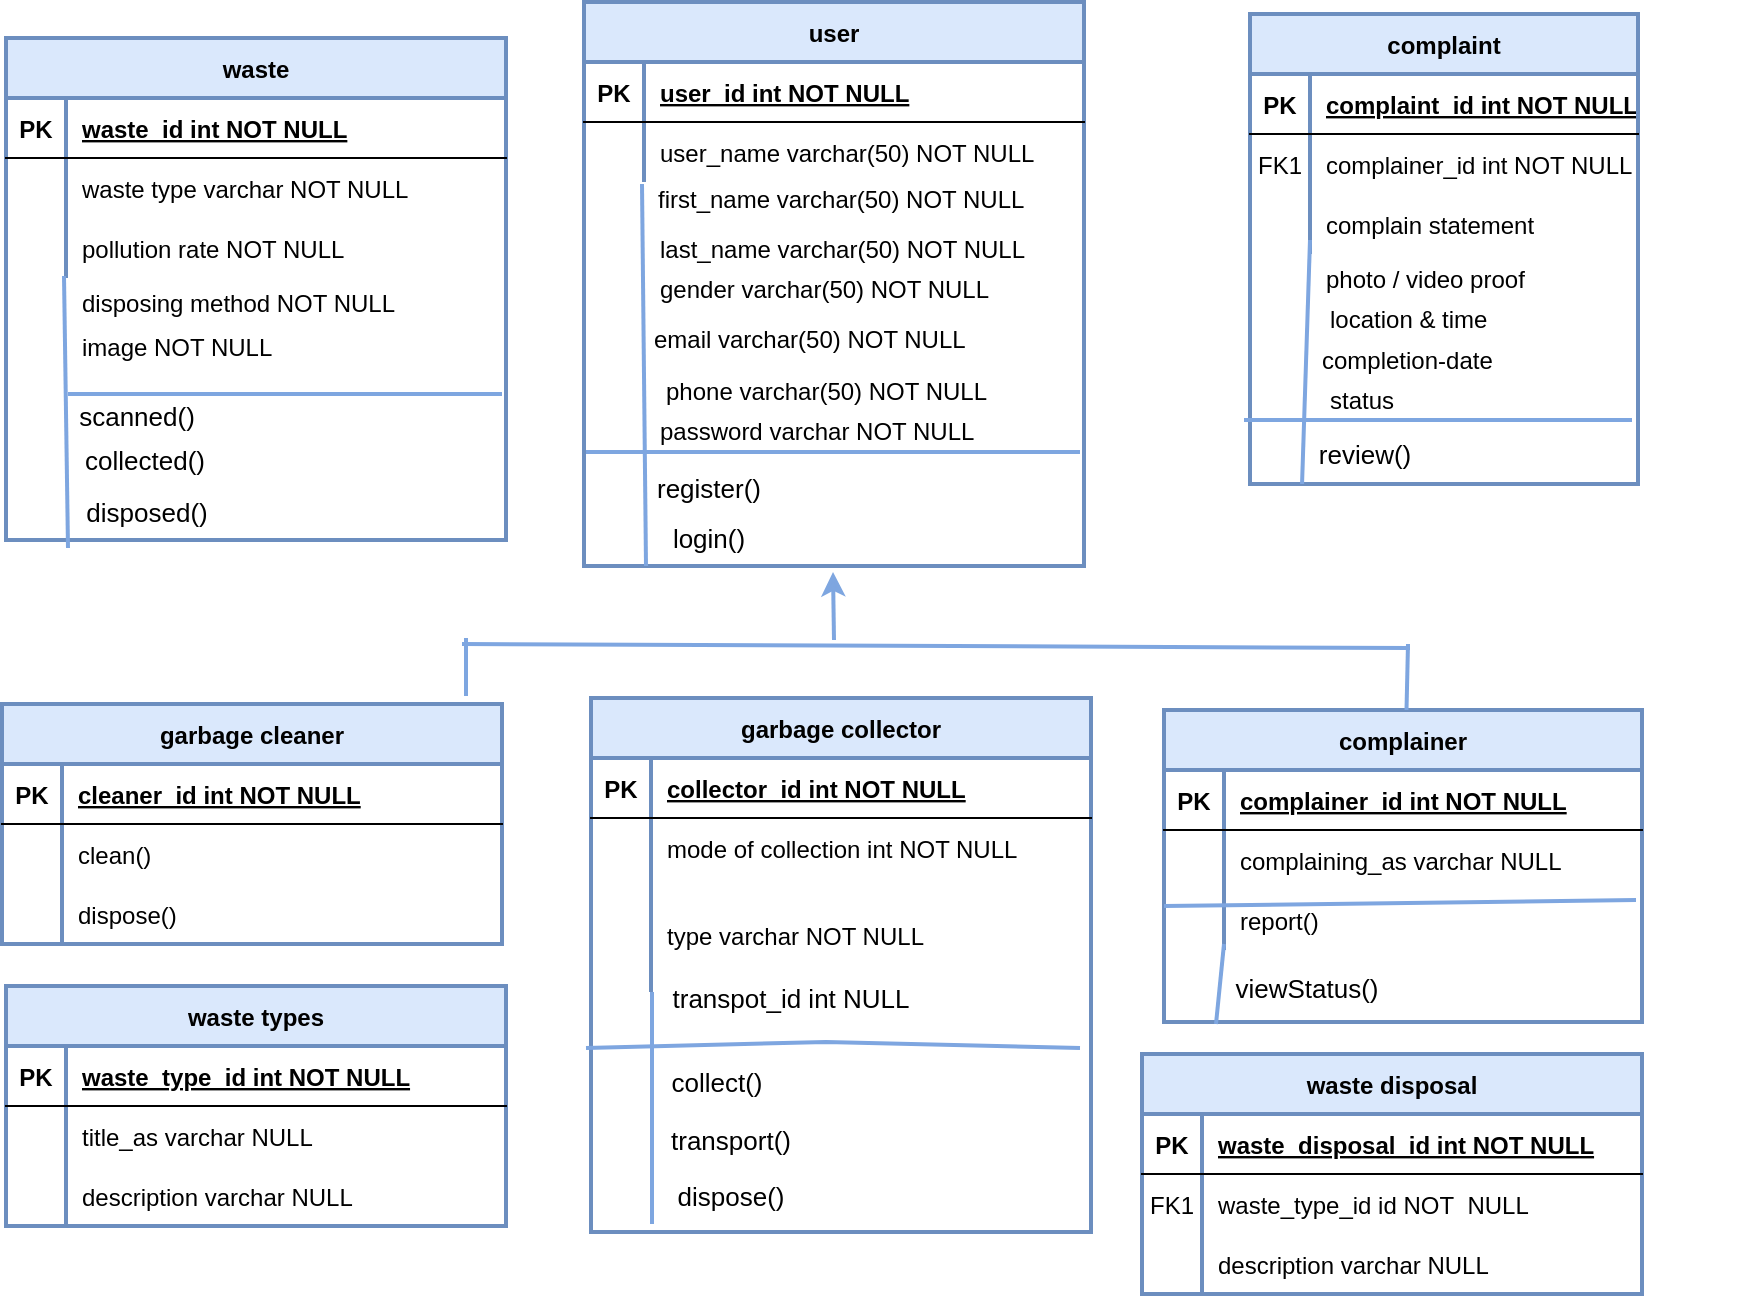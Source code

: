 <mxfile version="20.6.2" type="github"><diagram id="R2lEEEUBdFMjLlhIrx00" name="Page-1"><mxGraphModel dx="1422" dy="714" grid="0" gridSize="10" guides="1" tooltips="1" connect="1" arrows="1" fold="1" page="1" pageScale="1" pageWidth="850" pageHeight="1400" math="0" shadow="0" extFonts="Permanent Marker^https://fonts.googleapis.com/css?family=Permanent+Marker"><root><mxCell id="0"/><mxCell id="1" parent="0"/><mxCell id="C-vyLk0tnHw3VtMMgP7b-2" value="garbage cleaner" style="shape=table;startSize=30;container=1;collapsible=1;childLayout=tableLayout;fixedRows=1;rowLines=0;fontStyle=1;align=center;resizeLast=1;fillColor=#dae8fc;strokeColor=#6C8EBF;strokeWidth=2;" parent="1" vertex="1"><mxGeometry x="16" y="483" width="250" height="120" as="geometry"/></mxCell><mxCell id="C-vyLk0tnHw3VtMMgP7b-3" value="" style="shape=partialRectangle;collapsible=0;dropTarget=0;pointerEvents=0;fillColor=none;points=[[0,0.5],[1,0.5]];portConstraint=eastwest;top=0;left=0;right=0;bottom=1;" parent="C-vyLk0tnHw3VtMMgP7b-2" vertex="1"><mxGeometry y="30" width="250" height="30" as="geometry"/></mxCell><mxCell id="C-vyLk0tnHw3VtMMgP7b-4" value="PK" style="shape=partialRectangle;overflow=hidden;connectable=0;fillColor=none;top=0;left=0;bottom=0;right=0;fontStyle=1;" parent="C-vyLk0tnHw3VtMMgP7b-3" vertex="1"><mxGeometry width="30" height="30" as="geometry"><mxRectangle width="30" height="30" as="alternateBounds"/></mxGeometry></mxCell><mxCell id="C-vyLk0tnHw3VtMMgP7b-5" value="cleaner_id int NOT NULL " style="shape=partialRectangle;overflow=hidden;connectable=0;fillColor=none;top=0;left=0;bottom=0;right=0;align=left;spacingLeft=6;fontStyle=5;" parent="C-vyLk0tnHw3VtMMgP7b-3" vertex="1"><mxGeometry x="30" width="220" height="30" as="geometry"><mxRectangle width="220" height="30" as="alternateBounds"/></mxGeometry></mxCell><mxCell id="C-vyLk0tnHw3VtMMgP7b-6" value="" style="shape=partialRectangle;collapsible=0;dropTarget=0;pointerEvents=0;fillColor=none;points=[[0,0.5],[1,0.5]];portConstraint=eastwest;top=0;left=0;right=0;bottom=0;" parent="C-vyLk0tnHw3VtMMgP7b-2" vertex="1"><mxGeometry y="60" width="250" height="30" as="geometry"/></mxCell><mxCell id="C-vyLk0tnHw3VtMMgP7b-7" value="" style="shape=partialRectangle;overflow=hidden;connectable=0;fillColor=none;top=0;left=0;bottom=0;right=0;" parent="C-vyLk0tnHw3VtMMgP7b-6" vertex="1"><mxGeometry width="30" height="30" as="geometry"><mxRectangle width="30" height="30" as="alternateBounds"/></mxGeometry></mxCell><mxCell id="C-vyLk0tnHw3VtMMgP7b-8" value="clean()" style="shape=partialRectangle;overflow=hidden;connectable=0;fillColor=none;top=0;left=0;bottom=0;right=0;align=left;spacingLeft=6;" parent="C-vyLk0tnHw3VtMMgP7b-6" vertex="1"><mxGeometry x="30" width="220" height="30" as="geometry"><mxRectangle width="220" height="30" as="alternateBounds"/></mxGeometry></mxCell><mxCell id="C-vyLk0tnHw3VtMMgP7b-9" value="" style="shape=partialRectangle;collapsible=0;dropTarget=0;pointerEvents=0;fillColor=none;points=[[0,0.5],[1,0.5]];portConstraint=eastwest;top=0;left=0;right=0;bottom=0;" parent="C-vyLk0tnHw3VtMMgP7b-2" vertex="1"><mxGeometry y="90" width="250" height="30" as="geometry"/></mxCell><mxCell id="C-vyLk0tnHw3VtMMgP7b-10" value="" style="shape=partialRectangle;overflow=hidden;connectable=0;fillColor=none;top=0;left=0;bottom=0;right=0;" parent="C-vyLk0tnHw3VtMMgP7b-9" vertex="1"><mxGeometry width="30" height="30" as="geometry"><mxRectangle width="30" height="30" as="alternateBounds"/></mxGeometry></mxCell><mxCell id="C-vyLk0tnHw3VtMMgP7b-11" value="dispose()" style="shape=partialRectangle;overflow=hidden;connectable=0;fillColor=none;top=0;left=0;bottom=0;right=0;align=left;spacingLeft=6;" parent="C-vyLk0tnHw3VtMMgP7b-9" vertex="1"><mxGeometry x="30" width="220" height="30" as="geometry"><mxRectangle width="220" height="30" as="alternateBounds"/></mxGeometry></mxCell><mxCell id="C-vyLk0tnHw3VtMMgP7b-23" value="user" style="shape=table;startSize=30;container=1;collapsible=1;childLayout=tableLayout;fixedRows=1;rowLines=0;fontStyle=1;align=center;resizeLast=1;strokeWidth=2;fillColor=#dae8fc;strokeColor=#6c8ebf;" parent="1" vertex="1"><mxGeometry x="307" y="132" width="250" height="282" as="geometry"/></mxCell><mxCell id="C-vyLk0tnHw3VtMMgP7b-24" value="" style="shape=partialRectangle;collapsible=0;dropTarget=0;pointerEvents=0;fillColor=none;points=[[0,0.5],[1,0.5]];portConstraint=eastwest;top=0;left=0;right=0;bottom=1;" parent="C-vyLk0tnHw3VtMMgP7b-23" vertex="1"><mxGeometry y="30" width="250" height="30" as="geometry"/></mxCell><mxCell id="C-vyLk0tnHw3VtMMgP7b-25" value="PK" style="shape=partialRectangle;overflow=hidden;connectable=0;fillColor=none;top=0;left=0;bottom=0;right=0;fontStyle=1;" parent="C-vyLk0tnHw3VtMMgP7b-24" vertex="1"><mxGeometry width="30" height="30" as="geometry"><mxRectangle width="30" height="30" as="alternateBounds"/></mxGeometry></mxCell><mxCell id="C-vyLk0tnHw3VtMMgP7b-26" value="user_id int NOT NULL " style="shape=partialRectangle;overflow=hidden;connectable=0;fillColor=none;top=0;left=0;bottom=0;right=0;align=left;spacingLeft=6;fontStyle=5;" parent="C-vyLk0tnHw3VtMMgP7b-24" vertex="1"><mxGeometry x="30" width="220" height="30" as="geometry"><mxRectangle width="220" height="30" as="alternateBounds"/></mxGeometry></mxCell><mxCell id="C-vyLk0tnHw3VtMMgP7b-27" value="" style="shape=partialRectangle;collapsible=0;dropTarget=0;pointerEvents=0;fillColor=none;points=[[0,0.5],[1,0.5]];portConstraint=eastwest;top=0;left=0;right=0;bottom=0;" parent="C-vyLk0tnHw3VtMMgP7b-23" vertex="1"><mxGeometry y="60" width="250" height="30" as="geometry"/></mxCell><mxCell id="C-vyLk0tnHw3VtMMgP7b-28" value="" style="shape=partialRectangle;overflow=hidden;connectable=0;fillColor=none;top=0;left=0;bottom=0;right=0;" parent="C-vyLk0tnHw3VtMMgP7b-27" vertex="1"><mxGeometry width="30" height="30" as="geometry"><mxRectangle width="30" height="30" as="alternateBounds"/></mxGeometry></mxCell><mxCell id="C-vyLk0tnHw3VtMMgP7b-29" value="user_name varchar(50) NOT NULL" style="shape=partialRectangle;overflow=hidden;connectable=0;fillColor=none;top=0;left=0;bottom=0;right=0;align=left;spacingLeft=6;" parent="C-vyLk0tnHw3VtMMgP7b-27" vertex="1"><mxGeometry x="30" width="220" height="30" as="geometry"><mxRectangle width="220" height="30" as="alternateBounds"/></mxGeometry></mxCell><mxCell id="eJlddLhRXEMCNJw9pe5l-1" value="first_name varchar(50) NOT NULL" style="shape=partialRectangle;overflow=hidden;connectable=0;fillColor=none;top=0;left=0;bottom=0;right=0;align=left;spacingLeft=6;" vertex="1" parent="1"><mxGeometry x="336" y="215" width="217" height="30" as="geometry"><mxRectangle width="220" height="30" as="alternateBounds"/></mxGeometry></mxCell><mxCell id="eJlddLhRXEMCNJw9pe5l-2" value="" style="endArrow=none;html=1;rounded=0;strokeWidth=2;strokeColor=#7EA6E0;" edge="1" parent="1"><mxGeometry width="50" height="50" relative="1" as="geometry"><mxPoint x="338" y="414" as="sourcePoint"/><mxPoint x="336" y="223" as="targetPoint"/></mxGeometry></mxCell><mxCell id="eJlddLhRXEMCNJw9pe5l-3" value="last_name varchar(50) NOT NULL" style="shape=partialRectangle;overflow=hidden;connectable=0;fillColor=none;top=0;left=0;bottom=0;right=0;align=left;spacingLeft=6;" vertex="1" parent="1"><mxGeometry x="337" y="240" width="197" height="30" as="geometry"><mxRectangle width="220" height="30" as="alternateBounds"/></mxGeometry></mxCell><mxCell id="eJlddLhRXEMCNJw9pe5l-4" value="gender varchar(50) NOT NULL" style="shape=partialRectangle;overflow=hidden;connectable=0;fillColor=none;top=0;left=0;bottom=0;right=0;align=left;spacingLeft=6;" vertex="1" parent="1"><mxGeometry x="337" y="260" width="220" height="30" as="geometry"><mxRectangle width="220" height="30" as="alternateBounds"/></mxGeometry></mxCell><mxCell id="eJlddLhRXEMCNJw9pe5l-5" value="email varchar(50) NOT NULL" style="shape=partialRectangle;overflow=hidden;connectable=0;fillColor=none;top=0;left=0;bottom=0;right=0;align=left;spacingLeft=6;" vertex="1" parent="1"><mxGeometry x="334" y="285" width="220" height="30" as="geometry"><mxRectangle width="220" height="30" as="alternateBounds"/></mxGeometry></mxCell><mxCell id="eJlddLhRXEMCNJw9pe5l-6" value="phone varchar(50) NOT NULL" style="shape=partialRectangle;overflow=hidden;connectable=0;fillColor=none;top=0;left=0;bottom=0;right=0;align=left;spacingLeft=6;" vertex="1" parent="1"><mxGeometry x="340" y="311" width="220" height="30" as="geometry"><mxRectangle width="220" height="30" as="alternateBounds"/></mxGeometry></mxCell><mxCell id="eJlddLhRXEMCNJw9pe5l-16" value="complainer" style="shape=table;startSize=30;container=1;collapsible=1;childLayout=tableLayout;fixedRows=1;rowLines=0;fontStyle=1;align=center;resizeLast=1;fillColor=#dae8fc;strokeColor=#6c8ebf;strokeWidth=2;" vertex="1" parent="1"><mxGeometry x="597" y="486" width="239" height="156" as="geometry"/></mxCell><mxCell id="eJlddLhRXEMCNJw9pe5l-17" value="" style="shape=partialRectangle;collapsible=0;dropTarget=0;pointerEvents=0;fillColor=none;points=[[0,0.5],[1,0.5]];portConstraint=eastwest;top=0;left=0;right=0;bottom=1;" vertex="1" parent="eJlddLhRXEMCNJw9pe5l-16"><mxGeometry y="30" width="239" height="30" as="geometry"/></mxCell><mxCell id="eJlddLhRXEMCNJw9pe5l-18" value="PK" style="shape=partialRectangle;overflow=hidden;connectable=0;fillColor=none;top=0;left=0;bottom=0;right=0;fontStyle=1;" vertex="1" parent="eJlddLhRXEMCNJw9pe5l-17"><mxGeometry width="30" height="30" as="geometry"><mxRectangle width="30" height="30" as="alternateBounds"/></mxGeometry></mxCell><mxCell id="eJlddLhRXEMCNJw9pe5l-19" value="complainer_id int NOT NULL " style="shape=partialRectangle;overflow=hidden;connectable=0;fillColor=none;top=0;left=0;bottom=0;right=0;align=left;spacingLeft=6;fontStyle=5;" vertex="1" parent="eJlddLhRXEMCNJw9pe5l-17"><mxGeometry x="30" width="209" height="30" as="geometry"><mxRectangle width="209" height="30" as="alternateBounds"/></mxGeometry></mxCell><mxCell id="eJlddLhRXEMCNJw9pe5l-20" value="" style="shape=partialRectangle;collapsible=0;dropTarget=0;pointerEvents=0;fillColor=none;points=[[0,0.5],[1,0.5]];portConstraint=eastwest;top=0;left=0;right=0;bottom=0;" vertex="1" parent="eJlddLhRXEMCNJw9pe5l-16"><mxGeometry y="60" width="239" height="30" as="geometry"/></mxCell><mxCell id="eJlddLhRXEMCNJw9pe5l-21" value="" style="shape=partialRectangle;overflow=hidden;connectable=0;fillColor=none;top=0;left=0;bottom=0;right=0;" vertex="1" parent="eJlddLhRXEMCNJw9pe5l-20"><mxGeometry width="30" height="30" as="geometry"><mxRectangle width="30" height="30" as="alternateBounds"/></mxGeometry></mxCell><mxCell id="eJlddLhRXEMCNJw9pe5l-22" value="complaining_as varchar NULL" style="shape=partialRectangle;overflow=hidden;connectable=0;fillColor=none;top=0;left=0;bottom=0;right=0;align=left;spacingLeft=6;" vertex="1" parent="eJlddLhRXEMCNJw9pe5l-20"><mxGeometry x="30" width="209" height="30" as="geometry"><mxRectangle width="209" height="30" as="alternateBounds"/></mxGeometry></mxCell><mxCell id="eJlddLhRXEMCNJw9pe5l-23" value="" style="shape=partialRectangle;collapsible=0;dropTarget=0;pointerEvents=0;fillColor=none;points=[[0,0.5],[1,0.5]];portConstraint=eastwest;top=0;left=0;right=0;bottom=0;" vertex="1" parent="eJlddLhRXEMCNJw9pe5l-16"><mxGeometry y="90" width="239" height="30" as="geometry"/></mxCell><mxCell id="eJlddLhRXEMCNJw9pe5l-24" value="" style="shape=partialRectangle;overflow=hidden;connectable=0;fillColor=none;top=0;left=0;bottom=0;right=0;" vertex="1" parent="eJlddLhRXEMCNJw9pe5l-23"><mxGeometry width="30" height="30" as="geometry"><mxRectangle width="30" height="30" as="alternateBounds"/></mxGeometry></mxCell><mxCell id="eJlddLhRXEMCNJw9pe5l-25" value="report()" style="shape=partialRectangle;overflow=hidden;connectable=0;fillColor=none;top=0;left=0;bottom=0;right=0;align=left;spacingLeft=6;" vertex="1" parent="eJlddLhRXEMCNJw9pe5l-23"><mxGeometry x="30" width="209" height="30" as="geometry"><mxRectangle width="209" height="30" as="alternateBounds"/></mxGeometry></mxCell><mxCell id="eJlddLhRXEMCNJw9pe5l-26" value="password varchar NOT NULL" style="shape=partialRectangle;overflow=hidden;connectable=0;fillColor=none;top=0;left=0;bottom=0;right=0;align=left;spacingLeft=6;" vertex="1" parent="1"><mxGeometry x="337" y="331" width="220" height="30" as="geometry"><mxRectangle width="220" height="30" as="alternateBounds"/></mxGeometry></mxCell><mxCell id="eJlddLhRXEMCNJw9pe5l-39" value="" style="endArrow=classic;html=1;rounded=0;strokeColor=#7EA6E0;strokeWidth=2;" edge="1" parent="1"><mxGeometry width="50" height="50" relative="1" as="geometry"><mxPoint x="432" y="451" as="sourcePoint"/><mxPoint x="431.5" y="417" as="targetPoint"/></mxGeometry></mxCell><mxCell id="eJlddLhRXEMCNJw9pe5l-41" value="" style="endArrow=none;html=1;rounded=0;strokeColor=#7EA6E0;strokeWidth=2;" edge="1" parent="1"><mxGeometry width="50" height="50" relative="1" as="geometry"><mxPoint x="248" y="479" as="sourcePoint"/><mxPoint x="248" y="450" as="targetPoint"/></mxGeometry></mxCell><mxCell id="eJlddLhRXEMCNJw9pe5l-42" value="waste" style="shape=table;startSize=30;container=1;collapsible=1;childLayout=tableLayout;fixedRows=1;rowLines=0;fontStyle=1;align=center;resizeLast=1;fillColor=#dae8fc;strokeColor=#6C8EBF;strokeWidth=2;" vertex="1" parent="1"><mxGeometry x="18" y="150" width="250" height="251" as="geometry"/></mxCell><mxCell id="eJlddLhRXEMCNJw9pe5l-43" value="" style="shape=partialRectangle;collapsible=0;dropTarget=0;pointerEvents=0;fillColor=none;points=[[0,0.5],[1,0.5]];portConstraint=eastwest;top=0;left=0;right=0;bottom=1;" vertex="1" parent="eJlddLhRXEMCNJw9pe5l-42"><mxGeometry y="30" width="250" height="30" as="geometry"/></mxCell><mxCell id="eJlddLhRXEMCNJw9pe5l-44" value="PK" style="shape=partialRectangle;overflow=hidden;connectable=0;fillColor=none;top=0;left=0;bottom=0;right=0;fontStyle=1;" vertex="1" parent="eJlddLhRXEMCNJw9pe5l-43"><mxGeometry width="30" height="30" as="geometry"><mxRectangle width="30" height="30" as="alternateBounds"/></mxGeometry></mxCell><mxCell id="eJlddLhRXEMCNJw9pe5l-45" value="waste_id int NOT NULL " style="shape=partialRectangle;overflow=hidden;connectable=0;fillColor=none;top=0;left=0;bottom=0;right=0;align=left;spacingLeft=6;fontStyle=5;" vertex="1" parent="eJlddLhRXEMCNJw9pe5l-43"><mxGeometry x="30" width="220" height="30" as="geometry"><mxRectangle width="220" height="30" as="alternateBounds"/></mxGeometry></mxCell><mxCell id="eJlddLhRXEMCNJw9pe5l-46" value="" style="shape=partialRectangle;collapsible=0;dropTarget=0;pointerEvents=0;fillColor=none;points=[[0,0.5],[1,0.5]];portConstraint=eastwest;top=0;left=0;right=0;bottom=0;" vertex="1" parent="eJlddLhRXEMCNJw9pe5l-42"><mxGeometry y="60" width="250" height="30" as="geometry"/></mxCell><mxCell id="eJlddLhRXEMCNJw9pe5l-47" value="" style="shape=partialRectangle;overflow=hidden;connectable=0;fillColor=none;top=0;left=0;bottom=0;right=0;" vertex="1" parent="eJlddLhRXEMCNJw9pe5l-46"><mxGeometry width="30" height="30" as="geometry"><mxRectangle width="30" height="30" as="alternateBounds"/></mxGeometry></mxCell><mxCell id="eJlddLhRXEMCNJw9pe5l-48" value="waste type varchar NOT NULL" style="shape=partialRectangle;overflow=hidden;connectable=0;fillColor=none;top=0;left=0;bottom=0;right=0;align=left;spacingLeft=6;" vertex="1" parent="eJlddLhRXEMCNJw9pe5l-46"><mxGeometry x="30" width="220" height="30" as="geometry"><mxRectangle width="220" height="30" as="alternateBounds"/></mxGeometry></mxCell><mxCell id="eJlddLhRXEMCNJw9pe5l-49" value="" style="shape=partialRectangle;collapsible=0;dropTarget=0;pointerEvents=0;fillColor=none;points=[[0,0.5],[1,0.5]];portConstraint=eastwest;top=0;left=0;right=0;bottom=0;" vertex="1" parent="eJlddLhRXEMCNJw9pe5l-42"><mxGeometry y="90" width="250" height="30" as="geometry"/></mxCell><mxCell id="eJlddLhRXEMCNJw9pe5l-50" value="" style="shape=partialRectangle;overflow=hidden;connectable=0;fillColor=none;top=0;left=0;bottom=0;right=0;" vertex="1" parent="eJlddLhRXEMCNJw9pe5l-49"><mxGeometry width="30" height="30" as="geometry"><mxRectangle width="30" height="30" as="alternateBounds"/></mxGeometry></mxCell><mxCell id="eJlddLhRXEMCNJw9pe5l-51" value="pollution rate NOT NULL" style="shape=partialRectangle;overflow=hidden;connectable=0;fillColor=none;top=0;left=0;bottom=0;right=0;align=left;spacingLeft=6;" vertex="1" parent="eJlddLhRXEMCNJw9pe5l-49"><mxGeometry x="30" width="220" height="30" as="geometry"><mxRectangle width="220" height="30" as="alternateBounds"/></mxGeometry></mxCell><mxCell id="eJlddLhRXEMCNJw9pe5l-52" value="complaint" style="shape=table;startSize=30;container=1;collapsible=1;childLayout=tableLayout;fixedRows=1;rowLines=0;fontStyle=1;align=center;resizeLast=1;fillColor=#dae8fc;strokeColor=#6C8EBF;strokeWidth=2;" vertex="1" parent="1"><mxGeometry x="640" y="138" width="194" height="235" as="geometry"/></mxCell><mxCell id="eJlddLhRXEMCNJw9pe5l-53" value="" style="shape=partialRectangle;collapsible=0;dropTarget=0;pointerEvents=0;fillColor=none;points=[[0,0.5],[1,0.5]];portConstraint=eastwest;top=0;left=0;right=0;bottom=1;" vertex="1" parent="eJlddLhRXEMCNJw9pe5l-52"><mxGeometry y="30" width="194" height="30" as="geometry"/></mxCell><mxCell id="eJlddLhRXEMCNJw9pe5l-54" value="PK" style="shape=partialRectangle;overflow=hidden;connectable=0;fillColor=none;top=0;left=0;bottom=0;right=0;fontStyle=1;" vertex="1" parent="eJlddLhRXEMCNJw9pe5l-53"><mxGeometry width="30" height="30" as="geometry"><mxRectangle width="30" height="30" as="alternateBounds"/></mxGeometry></mxCell><mxCell id="eJlddLhRXEMCNJw9pe5l-55" value="complaint_id int NOT NULL " style="shape=partialRectangle;overflow=hidden;connectable=0;fillColor=none;top=0;left=0;bottom=0;right=0;align=left;spacingLeft=6;fontStyle=5;" vertex="1" parent="eJlddLhRXEMCNJw9pe5l-53"><mxGeometry x="30" width="164" height="30" as="geometry"><mxRectangle width="164" height="30" as="alternateBounds"/></mxGeometry></mxCell><mxCell id="eJlddLhRXEMCNJw9pe5l-56" value="" style="shape=partialRectangle;collapsible=0;dropTarget=0;pointerEvents=0;fillColor=none;points=[[0,0.5],[1,0.5]];portConstraint=eastwest;top=0;left=0;right=0;bottom=0;" vertex="1" parent="eJlddLhRXEMCNJw9pe5l-52"><mxGeometry y="60" width="194" height="30" as="geometry"/></mxCell><mxCell id="eJlddLhRXEMCNJw9pe5l-57" value="FK1" style="shape=partialRectangle;overflow=hidden;connectable=0;fillColor=none;top=0;left=0;bottom=0;right=0;" vertex="1" parent="eJlddLhRXEMCNJw9pe5l-56"><mxGeometry width="30" height="30" as="geometry"><mxRectangle width="30" height="30" as="alternateBounds"/></mxGeometry></mxCell><mxCell id="eJlddLhRXEMCNJw9pe5l-58" value="complainer_id int NOT NULL" style="shape=partialRectangle;overflow=hidden;connectable=0;fillColor=none;top=0;left=0;bottom=0;right=0;align=left;spacingLeft=6;" vertex="1" parent="eJlddLhRXEMCNJw9pe5l-56"><mxGeometry x="30" width="164" height="30" as="geometry"><mxRectangle width="164" height="30" as="alternateBounds"/></mxGeometry></mxCell><mxCell id="eJlddLhRXEMCNJw9pe5l-59" value="" style="shape=partialRectangle;collapsible=0;dropTarget=0;pointerEvents=0;fillColor=none;points=[[0,0.5],[1,0.5]];portConstraint=eastwest;top=0;left=0;right=0;bottom=0;" vertex="1" parent="eJlddLhRXEMCNJw9pe5l-52"><mxGeometry y="90" width="194" height="30" as="geometry"/></mxCell><mxCell id="eJlddLhRXEMCNJw9pe5l-60" value="" style="shape=partialRectangle;overflow=hidden;connectable=0;fillColor=none;top=0;left=0;bottom=0;right=0;" vertex="1" parent="eJlddLhRXEMCNJw9pe5l-59"><mxGeometry width="30" height="30" as="geometry"><mxRectangle width="30" height="30" as="alternateBounds"/></mxGeometry></mxCell><mxCell id="eJlddLhRXEMCNJw9pe5l-61" value="complain statement" style="shape=partialRectangle;overflow=hidden;connectable=0;fillColor=none;top=0;left=0;bottom=0;right=0;align=left;spacingLeft=6;" vertex="1" parent="eJlddLhRXEMCNJw9pe5l-59"><mxGeometry x="30" width="164" height="30" as="geometry"><mxRectangle width="164" height="30" as="alternateBounds"/></mxGeometry></mxCell><mxCell id="eJlddLhRXEMCNJw9pe5l-75" value="" style="shape=partialRectangle;collapsible=0;dropTarget=0;pointerEvents=0;fillColor=none;points=[[0,0.5],[1,0.5]];portConstraint=eastwest;top=0;left=0;right=0;bottom=0;" vertex="1" parent="1"><mxGeometry x="642" y="275" width="250" height="30" as="geometry"/></mxCell><mxCell id="eJlddLhRXEMCNJw9pe5l-76" value="" style="shape=partialRectangle;overflow=hidden;connectable=0;fillColor=none;top=0;left=0;bottom=0;right=0;" vertex="1" parent="eJlddLhRXEMCNJw9pe5l-75"><mxGeometry width="30" height="30" as="geometry"><mxRectangle width="30" height="30" as="alternateBounds"/></mxGeometry></mxCell><mxCell id="eJlddLhRXEMCNJw9pe5l-77" value="location &amp; time" style="shape=partialRectangle;overflow=hidden;connectable=0;fillColor=none;top=0;left=0;bottom=0;right=0;align=left;spacingLeft=6;" vertex="1" parent="eJlddLhRXEMCNJw9pe5l-75"><mxGeometry x="30" width="220" height="30" as="geometry"><mxRectangle width="220" height="30" as="alternateBounds"/></mxGeometry></mxCell><mxCell id="eJlddLhRXEMCNJw9pe5l-78" value="" style="shape=partialRectangle;collapsible=0;dropTarget=0;pointerEvents=0;fillColor=none;points=[[0,0.5],[1,0.5]];portConstraint=eastwest;top=0;left=0;right=0;bottom=0;" vertex="1" parent="1"><mxGeometry x="640" y="253.5" width="250" height="33" as="geometry"/></mxCell><mxCell id="eJlddLhRXEMCNJw9pe5l-79" value="" style="shape=partialRectangle;overflow=hidden;connectable=0;fillColor=none;top=0;left=0;bottom=0;right=0;" vertex="1" parent="eJlddLhRXEMCNJw9pe5l-78"><mxGeometry width="30" height="33" as="geometry"><mxRectangle width="30" height="30" as="alternateBounds"/></mxGeometry></mxCell><mxCell id="eJlddLhRXEMCNJw9pe5l-80" value="photo / video proof" style="shape=partialRectangle;overflow=hidden;connectable=0;fillColor=none;top=0;left=0;bottom=0;right=0;align=left;spacingLeft=6;" vertex="1" parent="eJlddLhRXEMCNJw9pe5l-78"><mxGeometry x="30" width="220" height="33" as="geometry"><mxRectangle width="220" height="30" as="alternateBounds"/></mxGeometry></mxCell><mxCell id="eJlddLhRXEMCNJw9pe5l-81" value="" style="endArrow=none;html=1;rounded=0;strokeColor=#7EA6E0;strokeWidth=2;exitX=0.016;exitY=1.036;exitDx=0;exitDy=0;exitPerimeter=0;" edge="1" parent="1" source="eJlddLhRXEMCNJw9pe5l-148"><mxGeometry width="50" height="50" relative="1" as="geometry"><mxPoint x="673" y="405" as="sourcePoint"/><mxPoint x="670" y="251" as="targetPoint"/></mxGeometry></mxCell><mxCell id="eJlddLhRXEMCNJw9pe5l-82" value="completion-date" style="shape=partialRectangle;overflow=hidden;connectable=0;fillColor=none;top=0;left=0;bottom=0;right=0;align=left;spacingLeft=6;" vertex="1" parent="1"><mxGeometry x="668" y="294" width="220" height="33" as="geometry"><mxRectangle width="220" height="30" as="alternateBounds"/></mxGeometry></mxCell><mxCell id="eJlddLhRXEMCNJw9pe5l-83" value="status" style="shape=partialRectangle;overflow=hidden;connectable=0;fillColor=none;top=0;left=0;bottom=0;right=0;align=left;spacingLeft=6;" vertex="1" parent="1"><mxGeometry x="672" y="314" width="220" height="33" as="geometry"><mxRectangle width="220" height="30" as="alternateBounds"/></mxGeometry></mxCell><mxCell id="eJlddLhRXEMCNJw9pe5l-86" value="" style="endArrow=none;html=1;rounded=0;strokeColor=#7EA6E0;strokeWidth=2;" edge="1" parent="1"><mxGeometry width="50" height="50" relative="1" as="geometry"><mxPoint x="555" y="357" as="sourcePoint"/><mxPoint x="308" y="357" as="targetPoint"/></mxGeometry></mxCell><mxCell id="eJlddLhRXEMCNJw9pe5l-87" value="&lt;font style=&quot;font-size: 13px;&quot;&gt;register()&lt;/font&gt;" style="text;html=1;align=center;verticalAlign=middle;resizable=0;points=[];autosize=1;strokeColor=none;fillColor=none;" vertex="1" parent="1"><mxGeometry x="334" y="361" width="70" height="28" as="geometry"/></mxCell><mxCell id="eJlddLhRXEMCNJw9pe5l-88" value="&lt;font style=&quot;font-size: 13px;&quot;&gt;login()&lt;/font&gt;" style="text;html=1;align=center;verticalAlign=middle;resizable=0;points=[];autosize=1;strokeColor=none;fillColor=none;" vertex="1" parent="1"><mxGeometry x="342" y="386" width="54" height="28" as="geometry"/></mxCell><mxCell id="eJlddLhRXEMCNJw9pe5l-89" value="garbage collector" style="shape=table;startSize=30;container=1;collapsible=1;childLayout=tableLayout;fixedRows=1;rowLines=0;fontStyle=1;align=center;resizeLast=1;fillColor=#dae8fc;strokeColor=#6c8ebf;strokeWidth=2;" vertex="1" parent="1"><mxGeometry x="310.5" y="480" width="250" height="267" as="geometry"/></mxCell><mxCell id="eJlddLhRXEMCNJw9pe5l-90" value="" style="shape=partialRectangle;collapsible=0;dropTarget=0;pointerEvents=0;fillColor=none;points=[[0,0.5],[1,0.5]];portConstraint=eastwest;top=0;left=0;right=0;bottom=1;" vertex="1" parent="eJlddLhRXEMCNJw9pe5l-89"><mxGeometry y="30" width="250" height="30" as="geometry"/></mxCell><mxCell id="eJlddLhRXEMCNJw9pe5l-91" value="PK" style="shape=partialRectangle;overflow=hidden;connectable=0;fillColor=none;top=0;left=0;bottom=0;right=0;fontStyle=1;" vertex="1" parent="eJlddLhRXEMCNJw9pe5l-90"><mxGeometry width="30" height="30" as="geometry"><mxRectangle width="30" height="30" as="alternateBounds"/></mxGeometry></mxCell><mxCell id="eJlddLhRXEMCNJw9pe5l-92" value="collector_id int NOT NULL " style="shape=partialRectangle;overflow=hidden;connectable=0;fillColor=none;top=0;left=0;bottom=0;right=0;align=left;spacingLeft=6;fontStyle=5;" vertex="1" parent="eJlddLhRXEMCNJw9pe5l-90"><mxGeometry x="30" width="220" height="30" as="geometry"><mxRectangle width="220" height="30" as="alternateBounds"/></mxGeometry></mxCell><mxCell id="eJlddLhRXEMCNJw9pe5l-93" value="" style="shape=partialRectangle;collapsible=0;dropTarget=0;pointerEvents=0;fillColor=none;points=[[0,0.5],[1,0.5]];portConstraint=eastwest;top=0;left=0;right=0;bottom=0;" vertex="1" parent="eJlddLhRXEMCNJw9pe5l-89"><mxGeometry y="60" width="250" height="30" as="geometry"/></mxCell><mxCell id="eJlddLhRXEMCNJw9pe5l-94" value="" style="shape=partialRectangle;overflow=hidden;connectable=0;fillColor=none;top=0;left=0;bottom=0;right=0;" vertex="1" parent="eJlddLhRXEMCNJw9pe5l-93"><mxGeometry width="30" height="30" as="geometry"><mxRectangle width="30" height="30" as="alternateBounds"/></mxGeometry></mxCell><mxCell id="eJlddLhRXEMCNJw9pe5l-95" value="mode of collection int NOT NULL" style="shape=partialRectangle;overflow=hidden;connectable=0;fillColor=none;top=0;left=0;bottom=0;right=0;align=left;spacingLeft=6;" vertex="1" parent="eJlddLhRXEMCNJw9pe5l-93"><mxGeometry x="30" width="220" height="30" as="geometry"><mxRectangle width="220" height="30" as="alternateBounds"/></mxGeometry></mxCell><mxCell id="eJlddLhRXEMCNJw9pe5l-96" value="" style="shape=partialRectangle;collapsible=0;dropTarget=0;pointerEvents=0;fillColor=none;points=[[0,0.5],[1,0.5]];portConstraint=eastwest;top=0;left=0;right=0;bottom=0;" vertex="1" parent="eJlddLhRXEMCNJw9pe5l-89"><mxGeometry y="90" width="250" height="57" as="geometry"/></mxCell><mxCell id="eJlddLhRXEMCNJw9pe5l-97" value="" style="shape=partialRectangle;overflow=hidden;connectable=0;fillColor=none;top=0;left=0;bottom=0;right=0;" vertex="1" parent="eJlddLhRXEMCNJw9pe5l-96"><mxGeometry width="30" height="57" as="geometry"><mxRectangle width="30" height="57" as="alternateBounds"/></mxGeometry></mxCell><mxCell id="eJlddLhRXEMCNJw9pe5l-98" value="type varchar NOT NULL" style="shape=partialRectangle;overflow=hidden;connectable=0;fillColor=none;top=0;left=0;bottom=0;right=0;align=left;spacingLeft=6;" vertex="1" parent="eJlddLhRXEMCNJw9pe5l-96"><mxGeometry x="30" width="220" height="57" as="geometry"><mxRectangle width="220" height="57" as="alternateBounds"/></mxGeometry></mxCell><mxCell id="eJlddLhRXEMCNJw9pe5l-113" value="" style="endArrow=none;html=1;rounded=0;strokeColor=#7EA6E0;strokeWidth=2;fontSize=13;exitX=0.116;exitY=0.967;exitDx=0;exitDy=0;exitPerimeter=0;" edge="1" parent="1" source="eJlddLhRXEMCNJw9pe5l-49"><mxGeometry relative="1" as="geometry"><mxPoint x="81" y="380" as="sourcePoint"/><mxPoint x="49" y="405" as="targetPoint"/><Array as="points"/></mxGeometry></mxCell><mxCell id="eJlddLhRXEMCNJw9pe5l-114" value="disposing method NOT NULL" style="shape=partialRectangle;overflow=hidden;connectable=0;fillColor=none;top=0;left=0;bottom=0;right=0;align=left;spacingLeft=6;" vertex="1" parent="1"><mxGeometry x="48" y="267" width="220" height="30" as="geometry"><mxRectangle width="220" height="30" as="alternateBounds"/></mxGeometry></mxCell><mxCell id="eJlddLhRXEMCNJw9pe5l-115" value="image NOT NULL" style="shape=partialRectangle;overflow=hidden;connectable=0;fillColor=none;top=0;left=0;bottom=0;right=0;align=left;spacingLeft=6;" vertex="1" parent="1"><mxGeometry x="48" y="289" width="220" height="30" as="geometry"><mxRectangle width="220" height="30" as="alternateBounds"/></mxGeometry></mxCell><mxCell id="eJlddLhRXEMCNJw9pe5l-116" value="" style="endArrow=none;html=1;rounded=0;strokeColor=#7EA6E0;strokeWidth=2;fontSize=13;" edge="1" parent="1"><mxGeometry width="50" height="50" relative="1" as="geometry"><mxPoint x="49" y="328" as="sourcePoint"/><mxPoint x="266" y="328" as="targetPoint"/></mxGeometry></mxCell><mxCell id="eJlddLhRXEMCNJw9pe5l-117" value="scanned()" style="text;html=1;align=center;verticalAlign=middle;resizable=0;points=[];autosize=1;strokeColor=none;fillColor=none;fontSize=13;" vertex="1" parent="1"><mxGeometry x="45" y="325" width="76" height="28" as="geometry"/></mxCell><mxCell id="eJlddLhRXEMCNJw9pe5l-118" value="collected()" style="text;html=1;align=center;verticalAlign=middle;resizable=0;points=[];autosize=1;strokeColor=none;fillColor=none;fontSize=13;" vertex="1" parent="1"><mxGeometry x="48" y="347" width="78" height="28" as="geometry"/></mxCell><mxCell id="eJlddLhRXEMCNJw9pe5l-119" value="disposed()" style="text;html=1;align=center;verticalAlign=middle;resizable=0;points=[];autosize=1;strokeColor=none;fillColor=none;fontSize=13;" vertex="1" parent="1"><mxGeometry x="48" y="373" width="79" height="28" as="geometry"/></mxCell><mxCell id="eJlddLhRXEMCNJw9pe5l-120" value="" style="endArrow=none;html=1;rounded=0;strokeColor=#7EA6E0;strokeWidth=2;fontSize=13;" edge="1" parent="1"><mxGeometry width="50" height="50" relative="1" as="geometry"><mxPoint x="637" y="341" as="sourcePoint"/><mxPoint x="831" y="341" as="targetPoint"/></mxGeometry></mxCell><mxCell id="eJlddLhRXEMCNJw9pe5l-127" value="waste types" style="shape=table;startSize=30;container=1;collapsible=1;childLayout=tableLayout;fixedRows=1;rowLines=0;fontStyle=1;align=center;resizeLast=1;fillColor=#dae8fc;strokeColor=#6c8ebf;strokeWidth=2;" vertex="1" parent="1"><mxGeometry x="18" y="624" width="250" height="120" as="geometry"/></mxCell><mxCell id="eJlddLhRXEMCNJw9pe5l-128" value="" style="shape=partialRectangle;collapsible=0;dropTarget=0;pointerEvents=0;fillColor=none;points=[[0,0.5],[1,0.5]];portConstraint=eastwest;top=0;left=0;right=0;bottom=1;" vertex="1" parent="eJlddLhRXEMCNJw9pe5l-127"><mxGeometry y="30" width="250" height="30" as="geometry"/></mxCell><mxCell id="eJlddLhRXEMCNJw9pe5l-129" value="PK" style="shape=partialRectangle;overflow=hidden;connectable=0;fillColor=none;top=0;left=0;bottom=0;right=0;fontStyle=1;" vertex="1" parent="eJlddLhRXEMCNJw9pe5l-128"><mxGeometry width="30" height="30" as="geometry"><mxRectangle width="30" height="30" as="alternateBounds"/></mxGeometry></mxCell><mxCell id="eJlddLhRXEMCNJw9pe5l-130" value="waste_type_id int NOT NULL " style="shape=partialRectangle;overflow=hidden;connectable=0;fillColor=none;top=0;left=0;bottom=0;right=0;align=left;spacingLeft=6;fontStyle=5;" vertex="1" parent="eJlddLhRXEMCNJw9pe5l-128"><mxGeometry x="30" width="220" height="30" as="geometry"><mxRectangle width="220" height="30" as="alternateBounds"/></mxGeometry></mxCell><mxCell id="eJlddLhRXEMCNJw9pe5l-131" value="" style="shape=partialRectangle;collapsible=0;dropTarget=0;pointerEvents=0;fillColor=none;points=[[0,0.5],[1,0.5]];portConstraint=eastwest;top=0;left=0;right=0;bottom=0;" vertex="1" parent="eJlddLhRXEMCNJw9pe5l-127"><mxGeometry y="60" width="250" height="30" as="geometry"/></mxCell><mxCell id="eJlddLhRXEMCNJw9pe5l-132" value="" style="shape=partialRectangle;overflow=hidden;connectable=0;fillColor=none;top=0;left=0;bottom=0;right=0;" vertex="1" parent="eJlddLhRXEMCNJw9pe5l-131"><mxGeometry width="30" height="30" as="geometry"><mxRectangle width="30" height="30" as="alternateBounds"/></mxGeometry></mxCell><mxCell id="eJlddLhRXEMCNJw9pe5l-133" value="title_as varchar NULL" style="shape=partialRectangle;overflow=hidden;connectable=0;fillColor=none;top=0;left=0;bottom=0;right=0;align=left;spacingLeft=6;" vertex="1" parent="eJlddLhRXEMCNJw9pe5l-131"><mxGeometry x="30" width="220" height="30" as="geometry"><mxRectangle width="220" height="30" as="alternateBounds"/></mxGeometry></mxCell><mxCell id="eJlddLhRXEMCNJw9pe5l-134" value="" style="shape=partialRectangle;collapsible=0;dropTarget=0;pointerEvents=0;fillColor=none;points=[[0,0.5],[1,0.5]];portConstraint=eastwest;top=0;left=0;right=0;bottom=0;" vertex="1" parent="eJlddLhRXEMCNJw9pe5l-127"><mxGeometry y="90" width="250" height="30" as="geometry"/></mxCell><mxCell id="eJlddLhRXEMCNJw9pe5l-135" value="" style="shape=partialRectangle;overflow=hidden;connectable=0;fillColor=none;top=0;left=0;bottom=0;right=0;" vertex="1" parent="eJlddLhRXEMCNJw9pe5l-134"><mxGeometry width="30" height="30" as="geometry"><mxRectangle width="30" height="30" as="alternateBounds"/></mxGeometry></mxCell><mxCell id="eJlddLhRXEMCNJw9pe5l-136" value="description varchar NULL" style="shape=partialRectangle;overflow=hidden;connectable=0;fillColor=none;top=0;left=0;bottom=0;right=0;align=left;spacingLeft=6;" vertex="1" parent="eJlddLhRXEMCNJw9pe5l-134"><mxGeometry x="30" width="220" height="30" as="geometry"><mxRectangle width="220" height="30" as="alternateBounds"/></mxGeometry></mxCell><mxCell id="eJlddLhRXEMCNJw9pe5l-137" value="" style="endArrow=none;html=1;rounded=0;strokeColor=#7EA6E0;strokeWidth=2;fontSize=13;" edge="1" parent="1"><mxGeometry width="50" height="50" relative="1" as="geometry"><mxPoint x="246" y="453" as="sourcePoint"/><mxPoint x="720" y="455" as="targetPoint"/></mxGeometry></mxCell><mxCell id="eJlddLhRXEMCNJw9pe5l-138" value="" style="endArrow=none;html=1;rounded=0;strokeColor=#7EA6E0;strokeWidth=2;fontSize=13;" edge="1" parent="1" source="eJlddLhRXEMCNJw9pe5l-16"><mxGeometry width="50" height="50" relative="1" as="geometry"><mxPoint x="668" y="498" as="sourcePoint"/><mxPoint x="719" y="453" as="targetPoint"/></mxGeometry></mxCell><mxCell id="eJlddLhRXEMCNJw9pe5l-139" value="" style="endArrow=none;html=1;rounded=0;strokeColor=#7EA6E0;strokeWidth=2;fontSize=13;entryX=0.122;entryY=1;entryDx=0;entryDy=0;entryPerimeter=0;" edge="1" parent="1" target="eJlddLhRXEMCNJw9pe5l-96"><mxGeometry width="50" height="50" relative="1" as="geometry"><mxPoint x="341" y="743" as="sourcePoint"/><mxPoint x="379" y="415" as="targetPoint"/></mxGeometry></mxCell><mxCell id="eJlddLhRXEMCNJw9pe5l-140" value="transpot_id int NULL" style="text;html=1;align=center;verticalAlign=middle;resizable=0;points=[];autosize=1;strokeColor=none;fillColor=none;fontSize=13;" vertex="1" parent="1"><mxGeometry x="342" y="616" width="136" height="28" as="geometry"/></mxCell><mxCell id="eJlddLhRXEMCNJw9pe5l-141" value="" style="endArrow=none;html=1;rounded=0;strokeColor=#7EA6E0;strokeWidth=2;fontSize=13;" edge="1" parent="1"><mxGeometry width="50" height="50" relative="1" as="geometry"><mxPoint x="308" y="655" as="sourcePoint"/><mxPoint x="555" y="655" as="targetPoint"/><Array as="points"><mxPoint x="428" y="652"/></Array></mxGeometry></mxCell><mxCell id="eJlddLhRXEMCNJw9pe5l-142" value="collect()" style="text;html=1;align=center;verticalAlign=middle;resizable=0;points=[];autosize=1;strokeColor=none;fillColor=none;fontSize=13;" vertex="1" parent="1"><mxGeometry x="341" y="658" width="64" height="28" as="geometry"/></mxCell><mxCell id="eJlddLhRXEMCNJw9pe5l-143" value="transport()" style="text;html=1;align=center;verticalAlign=middle;resizable=0;points=[];autosize=1;strokeColor=none;fillColor=none;fontSize=13;" vertex="1" parent="1"><mxGeometry x="341" y="687" width="78" height="28" as="geometry"/></mxCell><mxCell id="eJlddLhRXEMCNJw9pe5l-144" value="dispose()" style="text;html=1;align=center;verticalAlign=middle;resizable=0;points=[];autosize=1;strokeColor=none;fillColor=none;fontSize=13;" vertex="1" parent="1"><mxGeometry x="344.5" y="715" width="71" height="28" as="geometry"/></mxCell><mxCell id="eJlddLhRXEMCNJw9pe5l-145" value="" style="endArrow=none;html=1;rounded=0;strokeColor=#7EA6E0;strokeWidth=2;fontSize=13;" edge="1" parent="1"><mxGeometry width="50" height="50" relative="1" as="geometry"><mxPoint x="597" y="584" as="sourcePoint"/><mxPoint x="833" y="581" as="targetPoint"/></mxGeometry></mxCell><mxCell id="eJlddLhRXEMCNJw9pe5l-146" value="" style="endArrow=none;html=1;rounded=0;strokeColor=#7EA6E0;strokeWidth=2;fontSize=13;exitX=0;exitY=1.143;exitDx=0;exitDy=0;exitPerimeter=0;" edge="1" parent="1" source="eJlddLhRXEMCNJw9pe5l-147"><mxGeometry width="50" height="50" relative="1" as="geometry"><mxPoint x="629" y="662" as="sourcePoint"/><mxPoint x="627" y="603" as="targetPoint"/></mxGeometry></mxCell><mxCell id="eJlddLhRXEMCNJw9pe5l-147" value="viewStatus()" style="text;html=1;align=center;verticalAlign=middle;resizable=0;points=[];autosize=1;strokeColor=none;fillColor=none;fontSize=13;" vertex="1" parent="1"><mxGeometry x="623" y="611" width="89" height="28" as="geometry"/></mxCell><mxCell id="eJlddLhRXEMCNJw9pe5l-148" value="review()" style="text;html=1;align=center;verticalAlign=middle;resizable=0;points=[];autosize=1;strokeColor=none;fillColor=none;fontSize=13;" vertex="1" parent="1"><mxGeometry x="665" y="344" width="64" height="28" as="geometry"/></mxCell><mxCell id="eJlddLhRXEMCNJw9pe5l-149" value="waste disposal" style="shape=table;startSize=30;container=1;collapsible=1;childLayout=tableLayout;fixedRows=1;rowLines=0;fontStyle=1;align=center;resizeLast=1;fillColor=#dae8fc;strokeColor=#6c8ebf;strokeWidth=2;" vertex="1" parent="1"><mxGeometry x="586" y="658" width="250" height="120" as="geometry"/></mxCell><mxCell id="eJlddLhRXEMCNJw9pe5l-150" value="" style="shape=partialRectangle;collapsible=0;dropTarget=0;pointerEvents=0;fillColor=none;points=[[0,0.5],[1,0.5]];portConstraint=eastwest;top=0;left=0;right=0;bottom=1;" vertex="1" parent="eJlddLhRXEMCNJw9pe5l-149"><mxGeometry y="30" width="250" height="30" as="geometry"/></mxCell><mxCell id="eJlddLhRXEMCNJw9pe5l-151" value="PK" style="shape=partialRectangle;overflow=hidden;connectable=0;fillColor=none;top=0;left=0;bottom=0;right=0;fontStyle=1;" vertex="1" parent="eJlddLhRXEMCNJw9pe5l-150"><mxGeometry width="30" height="30" as="geometry"><mxRectangle width="30" height="30" as="alternateBounds"/></mxGeometry></mxCell><mxCell id="eJlddLhRXEMCNJw9pe5l-152" value="waste_disposal_id int NOT NULL " style="shape=partialRectangle;overflow=hidden;connectable=0;fillColor=none;top=0;left=0;bottom=0;right=0;align=left;spacingLeft=6;fontStyle=5;" vertex="1" parent="eJlddLhRXEMCNJw9pe5l-150"><mxGeometry x="30" width="220" height="30" as="geometry"><mxRectangle width="220" height="30" as="alternateBounds"/></mxGeometry></mxCell><mxCell id="eJlddLhRXEMCNJw9pe5l-153" value="" style="shape=partialRectangle;collapsible=0;dropTarget=0;pointerEvents=0;fillColor=none;points=[[0,0.5],[1,0.5]];portConstraint=eastwest;top=0;left=0;right=0;bottom=0;" vertex="1" parent="eJlddLhRXEMCNJw9pe5l-149"><mxGeometry y="60" width="250" height="30" as="geometry"/></mxCell><mxCell id="eJlddLhRXEMCNJw9pe5l-154" value="FK1" style="shape=partialRectangle;overflow=hidden;connectable=0;fillColor=none;top=0;left=0;bottom=0;right=0;" vertex="1" parent="eJlddLhRXEMCNJw9pe5l-153"><mxGeometry width="30" height="30" as="geometry"><mxRectangle width="30" height="30" as="alternateBounds"/></mxGeometry></mxCell><mxCell id="eJlddLhRXEMCNJw9pe5l-155" value="waste_type_id id NOT  NULL" style="shape=partialRectangle;overflow=hidden;connectable=0;fillColor=none;top=0;left=0;bottom=0;right=0;align=left;spacingLeft=6;" vertex="1" parent="eJlddLhRXEMCNJw9pe5l-153"><mxGeometry x="30" width="220" height="30" as="geometry"><mxRectangle width="220" height="30" as="alternateBounds"/></mxGeometry></mxCell><mxCell id="eJlddLhRXEMCNJw9pe5l-156" value="" style="shape=partialRectangle;collapsible=0;dropTarget=0;pointerEvents=0;fillColor=none;points=[[0,0.5],[1,0.5]];portConstraint=eastwest;top=0;left=0;right=0;bottom=0;" vertex="1" parent="eJlddLhRXEMCNJw9pe5l-149"><mxGeometry y="90" width="250" height="30" as="geometry"/></mxCell><mxCell id="eJlddLhRXEMCNJw9pe5l-157" value="" style="shape=partialRectangle;overflow=hidden;connectable=0;fillColor=none;top=0;left=0;bottom=0;right=0;" vertex="1" parent="eJlddLhRXEMCNJw9pe5l-156"><mxGeometry width="30" height="30" as="geometry"><mxRectangle width="30" height="30" as="alternateBounds"/></mxGeometry></mxCell><mxCell id="eJlddLhRXEMCNJw9pe5l-158" value="description varchar NULL" style="shape=partialRectangle;overflow=hidden;connectable=0;fillColor=none;top=0;left=0;bottom=0;right=0;align=left;spacingLeft=6;" vertex="1" parent="eJlddLhRXEMCNJw9pe5l-156"><mxGeometry x="30" width="220" height="30" as="geometry"><mxRectangle width="220" height="30" as="alternateBounds"/></mxGeometry></mxCell></root></mxGraphModel></diagram></mxfile>